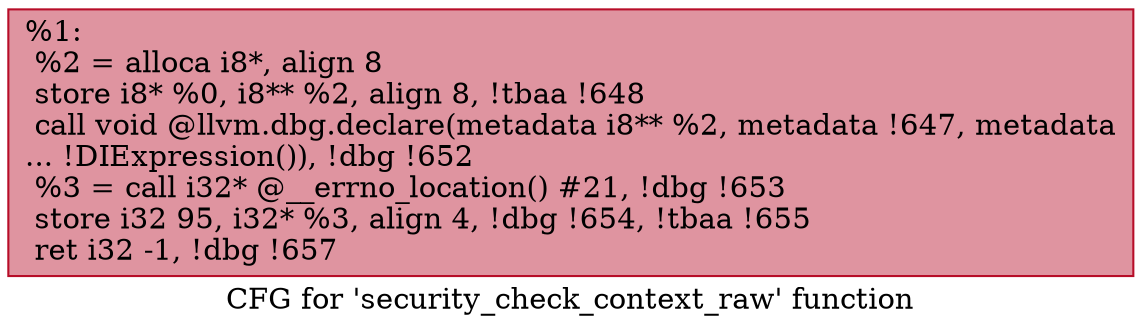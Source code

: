 digraph "CFG for 'security_check_context_raw' function" {
	label="CFG for 'security_check_context_raw' function";

	Node0x19769e0 [shape=record,color="#b70d28ff", style=filled, fillcolor="#b70d2870",label="{%1:\l  %2 = alloca i8*, align 8\l  store i8* %0, i8** %2, align 8, !tbaa !648\l  call void @llvm.dbg.declare(metadata i8** %2, metadata !647, metadata\l... !DIExpression()), !dbg !652\l  %3 = call i32* @__errno_location() #21, !dbg !653\l  store i32 95, i32* %3, align 4, !dbg !654, !tbaa !655\l  ret i32 -1, !dbg !657\l}"];
}
